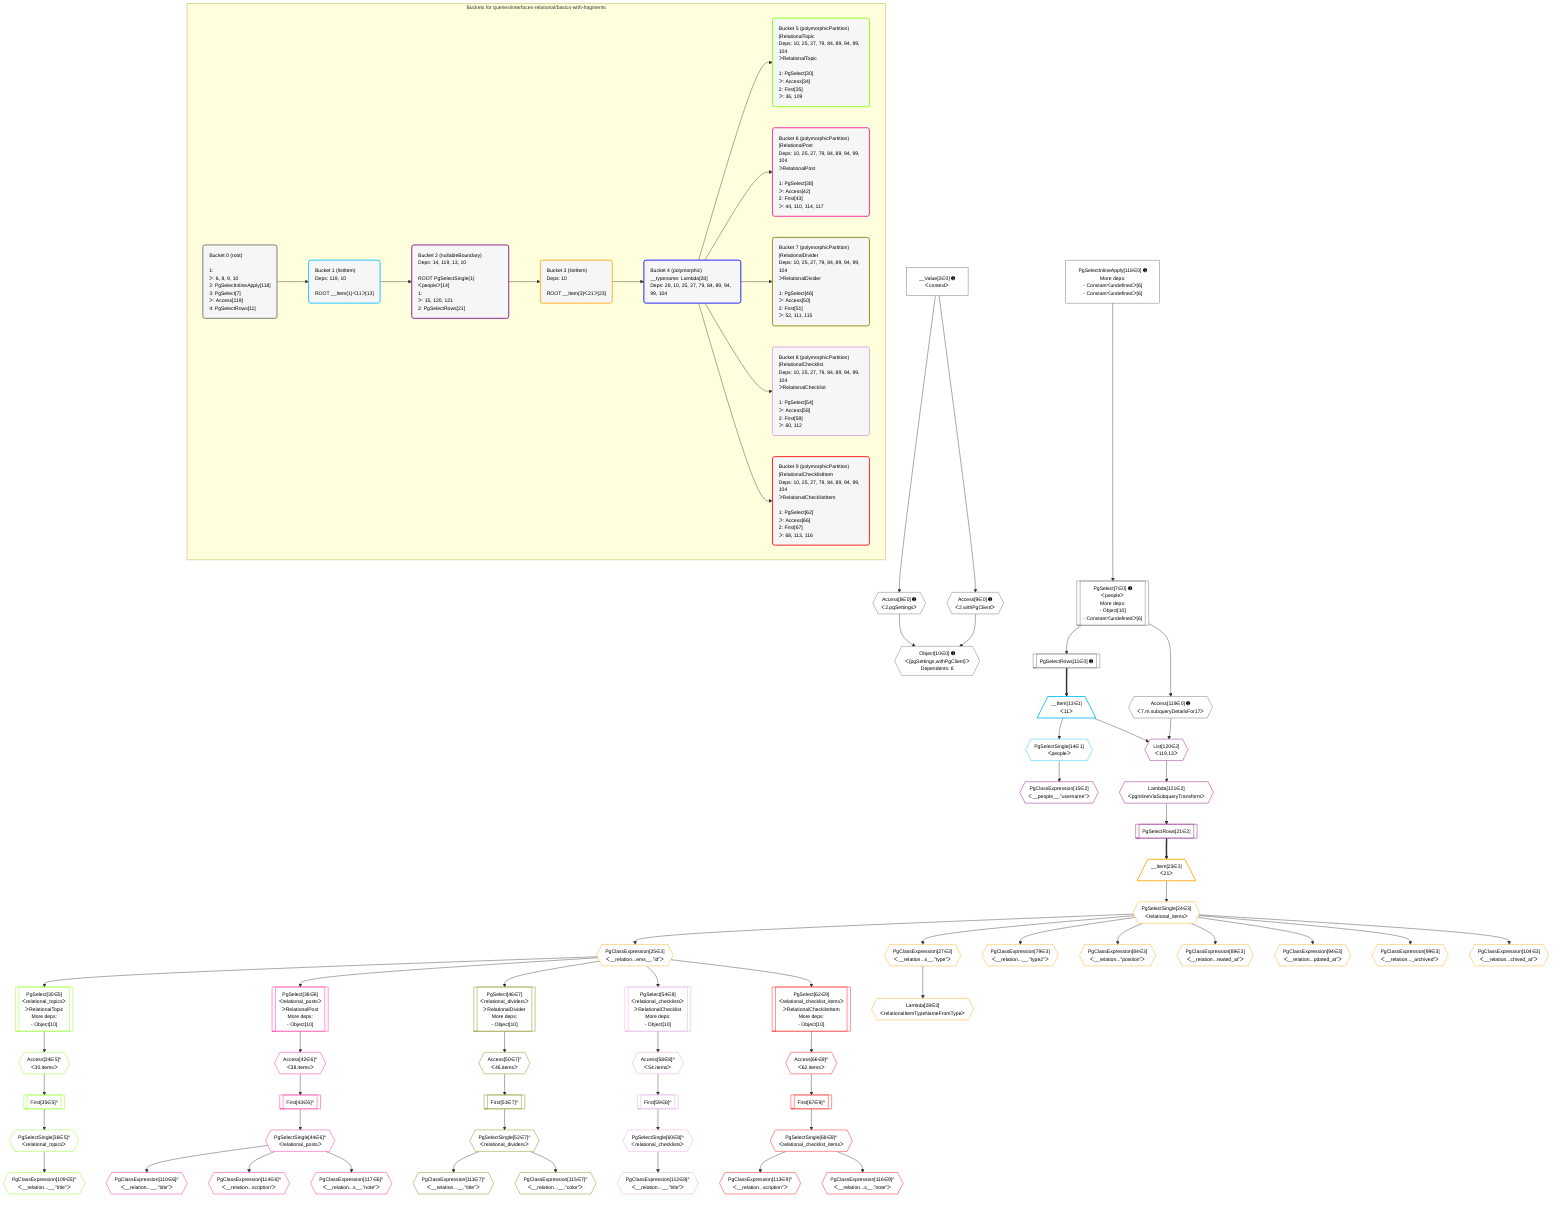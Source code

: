 %%{init: {'themeVariables': { 'fontSize': '12px'}}}%%
graph TD
    classDef path fill:#eee,stroke:#000,color:#000
    classDef plan fill:#fff,stroke-width:1px,color:#000
    classDef itemplan fill:#fff,stroke-width:2px,color:#000
    classDef unbatchedplan fill:#dff,stroke-width:1px,color:#000
    classDef sideeffectplan fill:#fcc,stroke-width:2px,color:#000
    classDef bucket fill:#f6f6f6,color:#000,stroke-width:2px,text-align:left

    subgraph "Buckets for queries/interfaces-relational/basics-with-fragments"
    Bucket0("Bucket 0 (root)<br /><br />1: <br />ᐳ: 6, 8, 9, 10<br />2: PgSelectInlineApply[118]<br />3: PgSelect[7]<br />ᐳ: Access[119]<br />4: PgSelectRows[11]"):::bucket
    Bucket1("Bucket 1 (listItem)<br />Deps: 119, 10<br /><br />ROOT __Item{1}ᐸ11ᐳ[13]"):::bucket
    Bucket2("Bucket 2 (nullableBoundary)<br />Deps: 14, 119, 13, 10<br /><br />ROOT PgSelectSingle{1}ᐸpeopleᐳ[14]<br />1: <br />ᐳ: 15, 120, 121<br />2: PgSelectRows[21]"):::bucket
    Bucket3("Bucket 3 (listItem)<br />Deps: 10<br /><br />ROOT __Item{3}ᐸ21ᐳ[23]"):::bucket
    Bucket4("Bucket 4 (polymorphic)<br />__typename: Lambda[28]<br />Deps: 28, 10, 25, 27, 79, 84, 89, 94, 99, 104"):::bucket
    Bucket5("Bucket 5 (polymorphicPartition)<br />|RelationalTopic<br />Deps: 10, 25, 27, 79, 84, 89, 94, 99, 104<br />ᐳRelationalTopic<br /><br />1: PgSelect[30]<br />ᐳ: Access[34]<br />2: First[35]<br />ᐳ: 36, 109"):::bucket
    Bucket6("Bucket 6 (polymorphicPartition)<br />|RelationalPost<br />Deps: 10, 25, 27, 79, 84, 89, 94, 99, 104<br />ᐳRelationalPost<br /><br />1: PgSelect[38]<br />ᐳ: Access[42]<br />2: First[43]<br />ᐳ: 44, 110, 114, 117"):::bucket
    Bucket7("Bucket 7 (polymorphicPartition)<br />|RelationalDivider<br />Deps: 10, 25, 27, 79, 84, 89, 94, 99, 104<br />ᐳRelationalDivider<br /><br />1: PgSelect[46]<br />ᐳ: Access[50]<br />2: First[51]<br />ᐳ: 52, 111, 115"):::bucket
    Bucket8("Bucket 8 (polymorphicPartition)<br />|RelationalChecklist<br />Deps: 10, 25, 27, 79, 84, 89, 94, 99, 104<br />ᐳRelationalChecklist<br /><br />1: PgSelect[54]<br />ᐳ: Access[58]<br />2: First[59]<br />ᐳ: 60, 112"):::bucket
    Bucket9("Bucket 9 (polymorphicPartition)<br />|RelationalChecklistItem<br />Deps: 10, 25, 27, 79, 84, 89, 94, 99, 104<br />ᐳRelationalChecklistItem<br /><br />1: PgSelect[62]<br />ᐳ: Access[66]<br />2: First[67]<br />ᐳ: 68, 113, 116"):::bucket
    end
    Bucket0 --> Bucket1
    Bucket1 --> Bucket2
    Bucket2 --> Bucket3
    Bucket3 --> Bucket4
    Bucket4 --> Bucket5 & Bucket6 & Bucket7 & Bucket8 & Bucket9

    %% plan dependencies
    PgSelect7[["PgSelect[7∈0] ➊<br />ᐸpeopleᐳ<br />More deps:<br />- Object[10]<br />- Constantᐸundefinedᐳ[6]"]]:::plan
    PgSelectInlineApply118["PgSelectInlineApply[118∈0] ➊<br />More deps:<br />- Constantᐸundefinedᐳ[6]<br />- Constantᐸundefinedᐳ[6]"]:::plan
    PgSelectInlineApply118 --> PgSelect7
    Object10{{"Object[10∈0] ➊<br />ᐸ{pgSettings,withPgClient}ᐳ<br />Dependents: 6"}}:::plan
    Access8{{"Access[8∈0] ➊<br />ᐸ2.pgSettingsᐳ"}}:::plan
    Access9{{"Access[9∈0] ➊<br />ᐸ2.withPgClientᐳ"}}:::plan
    Access8 & Access9 --> Object10
    __Value2["__Value[2∈0] ➊<br />ᐸcontextᐳ"]:::plan
    __Value2 --> Access8
    __Value2 --> Access9
    PgSelectRows11[["PgSelectRows[11∈0] ➊"]]:::plan
    PgSelect7 --> PgSelectRows11
    Access119{{"Access[119∈0] ➊<br />ᐸ7.m.subqueryDetailsFor17ᐳ"}}:::plan
    PgSelect7 --> Access119
    __Item13[/"__Item[13∈1]<br />ᐸ11ᐳ"\]:::itemplan
    PgSelectRows11 ==> __Item13
    PgSelectSingle14{{"PgSelectSingle[14∈1]<br />ᐸpeopleᐳ"}}:::plan
    __Item13 --> PgSelectSingle14
    List120{{"List[120∈2]<br />ᐸ119,13ᐳ"}}:::plan
    Access119 & __Item13 --> List120
    PgClassExpression15{{"PgClassExpression[15∈2]<br />ᐸ__people__.”username”ᐳ"}}:::plan
    PgSelectSingle14 --> PgClassExpression15
    PgSelectRows21[["PgSelectRows[21∈2]"]]:::plan
    Lambda121{{"Lambda[121∈2]<br />ᐸpgInlineViaSubqueryTransformᐳ"}}:::plan
    Lambda121 --> PgSelectRows21
    List120 --> Lambda121
    __Item23[/"__Item[23∈3]<br />ᐸ21ᐳ"\]:::itemplan
    PgSelectRows21 ==> __Item23
    PgSelectSingle24{{"PgSelectSingle[24∈3]<br />ᐸrelational_itemsᐳ"}}:::plan
    __Item23 --> PgSelectSingle24
    PgClassExpression25{{"PgClassExpression[25∈3]<br />ᐸ__relation...ems__.”id”ᐳ"}}:::plan
    PgSelectSingle24 --> PgClassExpression25
    PgClassExpression27{{"PgClassExpression[27∈3]<br />ᐸ__relation...s__.”type”ᐳ"}}:::plan
    PgSelectSingle24 --> PgClassExpression27
    Lambda28{{"Lambda[28∈3]<br />ᐸrelationalItemTypeNameFromTypeᐳ"}}:::plan
    PgClassExpression27 --> Lambda28
    PgClassExpression79{{"PgClassExpression[79∈3]<br />ᐸ__relation...__.”type2”ᐳ"}}:::plan
    PgSelectSingle24 --> PgClassExpression79
    PgClassExpression84{{"PgClassExpression[84∈3]<br />ᐸ__relation...”position”ᐳ"}}:::plan
    PgSelectSingle24 --> PgClassExpression84
    PgClassExpression89{{"PgClassExpression[89∈3]<br />ᐸ__relation...reated_at”ᐳ"}}:::plan
    PgSelectSingle24 --> PgClassExpression89
    PgClassExpression94{{"PgClassExpression[94∈3]<br />ᐸ__relation...pdated_at”ᐳ"}}:::plan
    PgSelectSingle24 --> PgClassExpression94
    PgClassExpression99{{"PgClassExpression[99∈3]<br />ᐸ__relation..._archived”ᐳ"}}:::plan
    PgSelectSingle24 --> PgClassExpression99
    PgClassExpression104{{"PgClassExpression[104∈3]<br />ᐸ__relation...chived_at”ᐳ"}}:::plan
    PgSelectSingle24 --> PgClassExpression104
    PgSelect30[["PgSelect[30∈5]<br />ᐸrelational_topicsᐳ<br />ᐳRelationalTopic<br />More deps:<br />- Object[10]"]]:::plan
    PgClassExpression25 --> PgSelect30
    Access34{{"Access[34∈5]^<br />ᐸ30.itemsᐳ"}}:::plan
    PgSelect30 --> Access34
    First35[["First[35∈5]^"]]:::plan
    Access34 --> First35
    PgSelectSingle36{{"PgSelectSingle[36∈5]^<br />ᐸrelational_topicsᐳ"}}:::plan
    First35 --> PgSelectSingle36
    PgClassExpression109{{"PgClassExpression[109∈5]^<br />ᐸ__relation...__.”title”ᐳ"}}:::plan
    PgSelectSingle36 --> PgClassExpression109
    PgSelect38[["PgSelect[38∈6]<br />ᐸrelational_postsᐳ<br />ᐳRelationalPost<br />More deps:<br />- Object[10]"]]:::plan
    PgClassExpression25 --> PgSelect38
    Access42{{"Access[42∈6]^<br />ᐸ38.itemsᐳ"}}:::plan
    PgSelect38 --> Access42
    First43[["First[43∈6]^"]]:::plan
    Access42 --> First43
    PgSelectSingle44{{"PgSelectSingle[44∈6]^<br />ᐸrelational_postsᐳ"}}:::plan
    First43 --> PgSelectSingle44
    PgClassExpression110{{"PgClassExpression[110∈6]^<br />ᐸ__relation...__.”title”ᐳ"}}:::plan
    PgSelectSingle44 --> PgClassExpression110
    PgClassExpression114{{"PgClassExpression[114∈6]^<br />ᐸ__relation...scription”ᐳ"}}:::plan
    PgSelectSingle44 --> PgClassExpression114
    PgClassExpression117{{"PgClassExpression[117∈6]^<br />ᐸ__relation...s__.”note”ᐳ"}}:::plan
    PgSelectSingle44 --> PgClassExpression117
    PgSelect46[["PgSelect[46∈7]<br />ᐸrelational_dividersᐳ<br />ᐳRelationalDivider<br />More deps:<br />- Object[10]"]]:::plan
    PgClassExpression25 --> PgSelect46
    Access50{{"Access[50∈7]^<br />ᐸ46.itemsᐳ"}}:::plan
    PgSelect46 --> Access50
    First51[["First[51∈7]^"]]:::plan
    Access50 --> First51
    PgSelectSingle52{{"PgSelectSingle[52∈7]^<br />ᐸrelational_dividersᐳ"}}:::plan
    First51 --> PgSelectSingle52
    PgClassExpression111{{"PgClassExpression[111∈7]^<br />ᐸ__relation...__.”title”ᐳ"}}:::plan
    PgSelectSingle52 --> PgClassExpression111
    PgClassExpression115{{"PgClassExpression[115∈7]^<br />ᐸ__relation...__.”color”ᐳ"}}:::plan
    PgSelectSingle52 --> PgClassExpression115
    PgSelect54[["PgSelect[54∈8]<br />ᐸrelational_checklistsᐳ<br />ᐳRelationalChecklist<br />More deps:<br />- Object[10]"]]:::plan
    PgClassExpression25 --> PgSelect54
    Access58{{"Access[58∈8]^<br />ᐸ54.itemsᐳ"}}:::plan
    PgSelect54 --> Access58
    First59[["First[59∈8]^"]]:::plan
    Access58 --> First59
    PgSelectSingle60{{"PgSelectSingle[60∈8]^<br />ᐸrelational_checklistsᐳ"}}:::plan
    First59 --> PgSelectSingle60
    PgClassExpression112{{"PgClassExpression[112∈8]^<br />ᐸ__relation...__.”title”ᐳ"}}:::plan
    PgSelectSingle60 --> PgClassExpression112
    PgSelect62[["PgSelect[62∈9]<br />ᐸrelational_checklist_itemsᐳ<br />ᐳRelationalChecklistItem<br />More deps:<br />- Object[10]"]]:::plan
    PgClassExpression25 --> PgSelect62
    Access66{{"Access[66∈9]^<br />ᐸ62.itemsᐳ"}}:::plan
    PgSelect62 --> Access66
    First67[["First[67∈9]^"]]:::plan
    Access66 --> First67
    PgSelectSingle68{{"PgSelectSingle[68∈9]^<br />ᐸrelational_checklist_itemsᐳ"}}:::plan
    First67 --> PgSelectSingle68
    PgClassExpression113{{"PgClassExpression[113∈9]^<br />ᐸ__relation...scription”ᐳ"}}:::plan
    PgSelectSingle68 --> PgClassExpression113
    PgClassExpression116{{"PgClassExpression[116∈9]^<br />ᐸ__relation...s__.”note”ᐳ"}}:::plan
    PgSelectSingle68 --> PgClassExpression116

    %% define steps
    classDef bucket0 stroke:#696969
    class Bucket0,__Value2,PgSelect7,Access8,Access9,Object10,PgSelectRows11,PgSelectInlineApply118,Access119 bucket0
    classDef bucket1 stroke:#00bfff
    class Bucket1,__Item13,PgSelectSingle14 bucket1
    classDef bucket2 stroke:#7f007f
    class Bucket2,PgClassExpression15,PgSelectRows21,List120,Lambda121 bucket2
    classDef bucket3 stroke:#ffa500
    class Bucket3,__Item23,PgSelectSingle24,PgClassExpression25,PgClassExpression27,Lambda28,PgClassExpression79,PgClassExpression84,PgClassExpression89,PgClassExpression94,PgClassExpression99,PgClassExpression104 bucket3
    classDef bucket4 stroke:#0000ff
    class Bucket4 bucket4
    classDef bucket5 stroke:#7fff00
    class Bucket5,PgSelect30,Access34,First35,PgSelectSingle36,PgClassExpression109 bucket5
    classDef bucket6 stroke:#ff1493
    class Bucket6,PgSelect38,Access42,First43,PgSelectSingle44,PgClassExpression110,PgClassExpression114,PgClassExpression117 bucket6
    classDef bucket7 stroke:#808000
    class Bucket7,PgSelect46,Access50,First51,PgSelectSingle52,PgClassExpression111,PgClassExpression115 bucket7
    classDef bucket8 stroke:#dda0dd
    class Bucket8,PgSelect54,Access58,First59,PgSelectSingle60,PgClassExpression112 bucket8
    classDef bucket9 stroke:#ff0000
    class Bucket9,PgSelect62,Access66,First67,PgSelectSingle68,PgClassExpression113,PgClassExpression116 bucket9